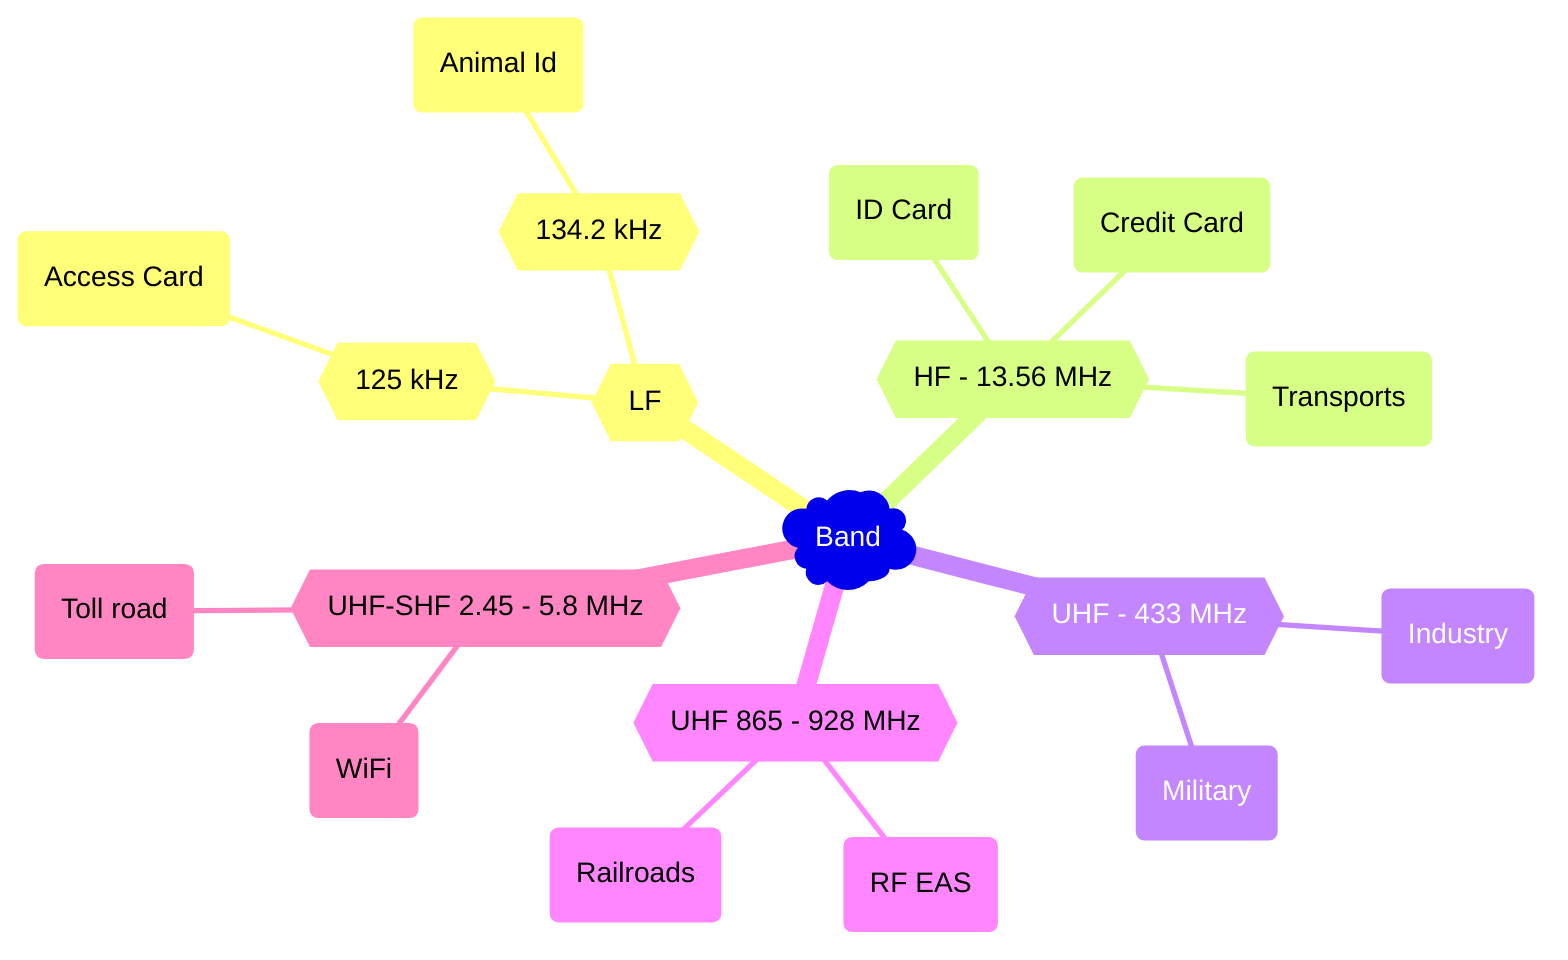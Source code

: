 mindmap
    )Band(
        {{LF}}
            {{125 kHz}}
                (Access Card)
            {{134.2 kHz}}
                (Animal Id)
                ::icon(fa fa-paw)
        {{HF - 13.56 MHz}}
            (ID Card)
            ::icon(fa-solid fa-id-card)
            (Transports)
            ::icon(fa-solid fa-train-subway)
            (Credit Card)
            ::icon(fa-solid fa-credit-card)


        {{UHF - 433 MHz}}
            (Industry)
            ::icon(fa-solid fa-industry)
            (Military)
            ::icon(fa-solid fa-person-military-rifle)
        
        {{UHF 865 - 928 MHz}}
            (RF EAS)
            ::icon(fa-solid fa-shop-lock)
            (Railroads)
            ::icon(fa-solid fa-train)
            
        {{UHF-SHF 2.45 - 5.8 MHz}}
            (Toll road)
            ::icon(fa-solid fa-car-side)
            (WiFi)
            ::icon(fa-solid fa-wifi)